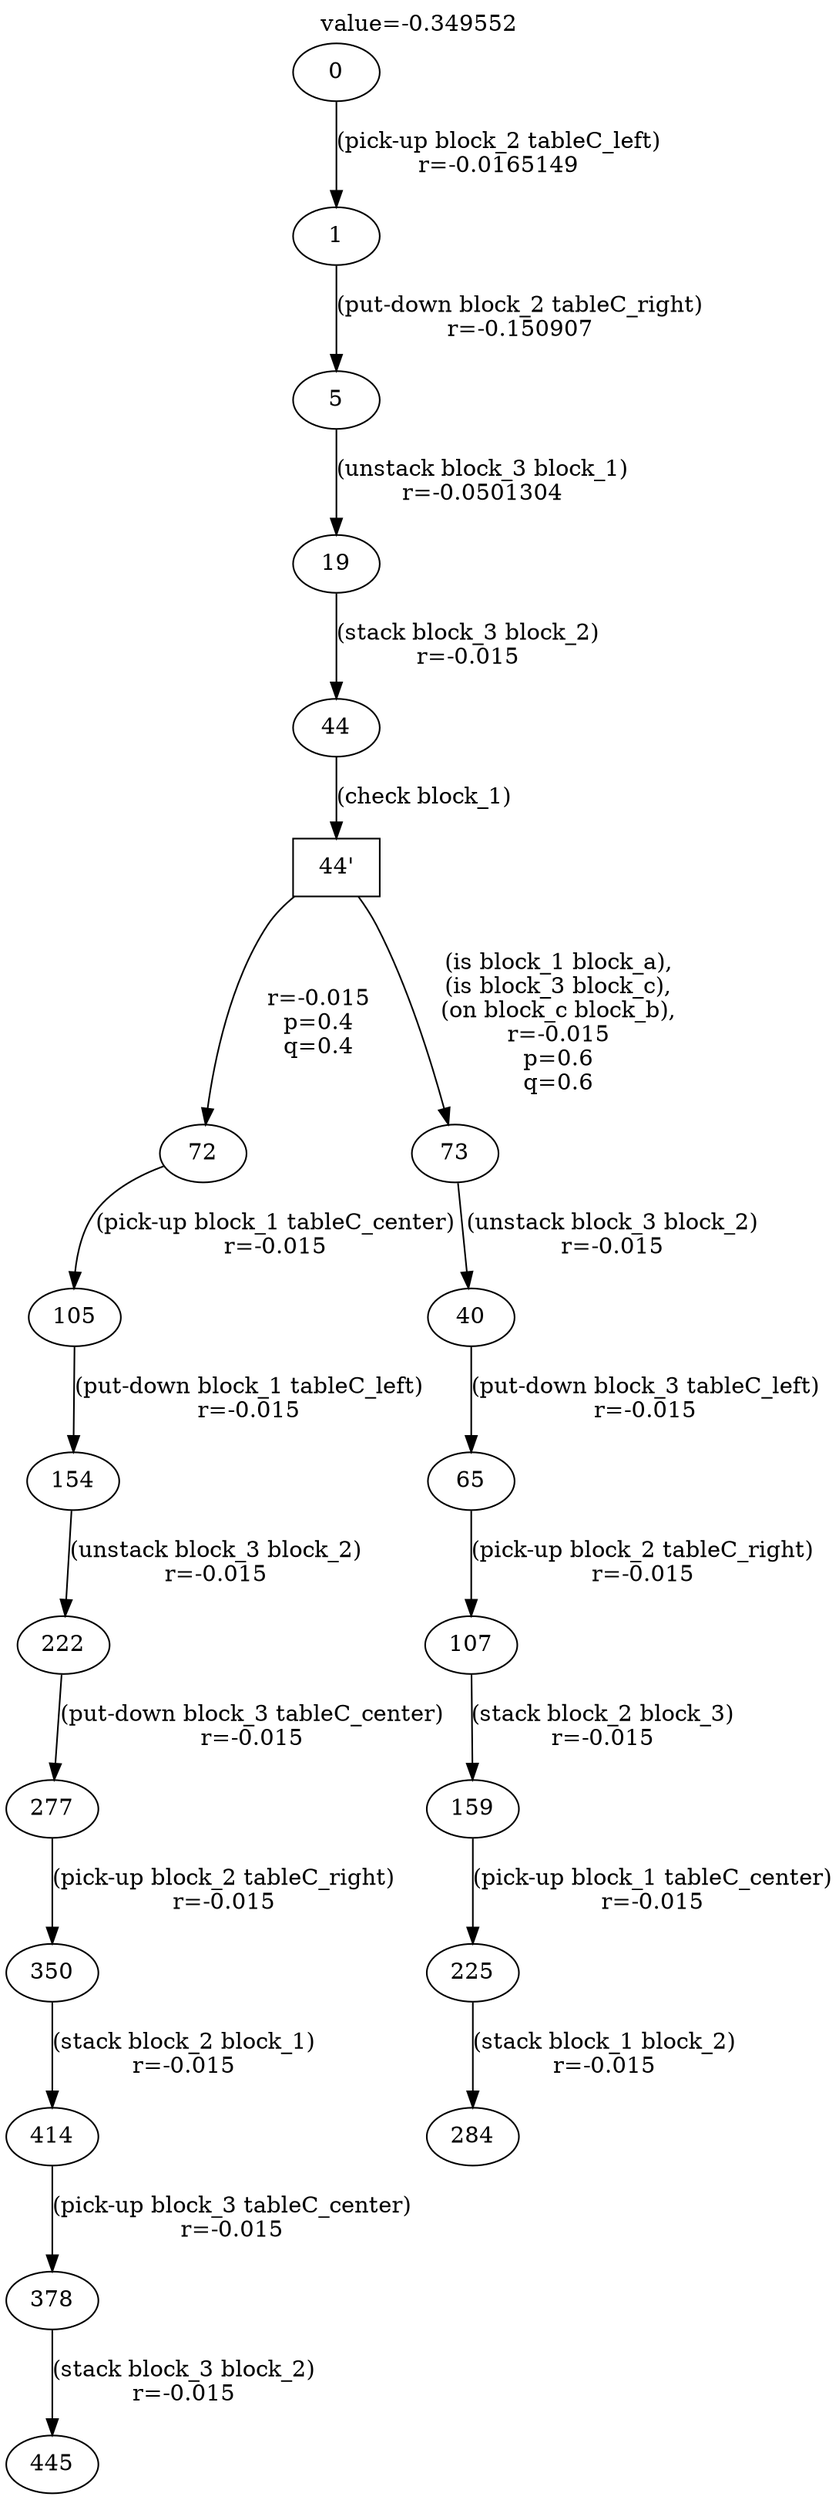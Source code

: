 digraph g{
label="value=-0.349552"
labelloc=top
0->1 [ label="(pick-up block_2 tableC_left)
r=-0.0165149" ];
1->5 [ label="(put-down block_2 tableC_right)
r=-0.150907" ];
5->19 [ label="(unstack block_3 block_1)
r=-0.0501304" ];
19->44 [ label="(stack block_3 block_2)
r=-0.015" ];
"44'" [ shape=box ] ;
44->"44'" [ label="(check block_1)" ];
"44'"->72 [ label="
r=-0.015
p=0.4
q=0.4" ];
72->105 [ label="(pick-up block_1 tableC_center)
r=-0.015" ];
105->154 [ label="(put-down block_1 tableC_left)
r=-0.015" ];
154->222 [ label="(unstack block_3 block_2)
r=-0.015" ];
222->277 [ label="(put-down block_3 tableC_center)
r=-0.015" ];
277->350 [ label="(pick-up block_2 tableC_right)
r=-0.015" ];
350->414 [ label="(stack block_2 block_1)
r=-0.015" ];
414->378 [ label="(pick-up block_3 tableC_center)
r=-0.015" ];
378->445 [ label="(stack block_3 block_2)
r=-0.015" ];
"44'"->73 [ label="
(is block_1 block_a),
(is block_3 block_c),
(on block_c block_b),
r=-0.015
p=0.6
q=0.6" ];
73->40 [ label="(unstack block_3 block_2)
r=-0.015" ];
40->65 [ label="(put-down block_3 tableC_left)
r=-0.015" ];
65->107 [ label="(pick-up block_2 tableC_right)
r=-0.015" ];
107->159 [ label="(stack block_2 block_3)
r=-0.015" ];
159->225 [ label="(pick-up block_1 tableC_center)
r=-0.015" ];
225->284 [ label="(stack block_1 block_2)
r=-0.015" ];
}
